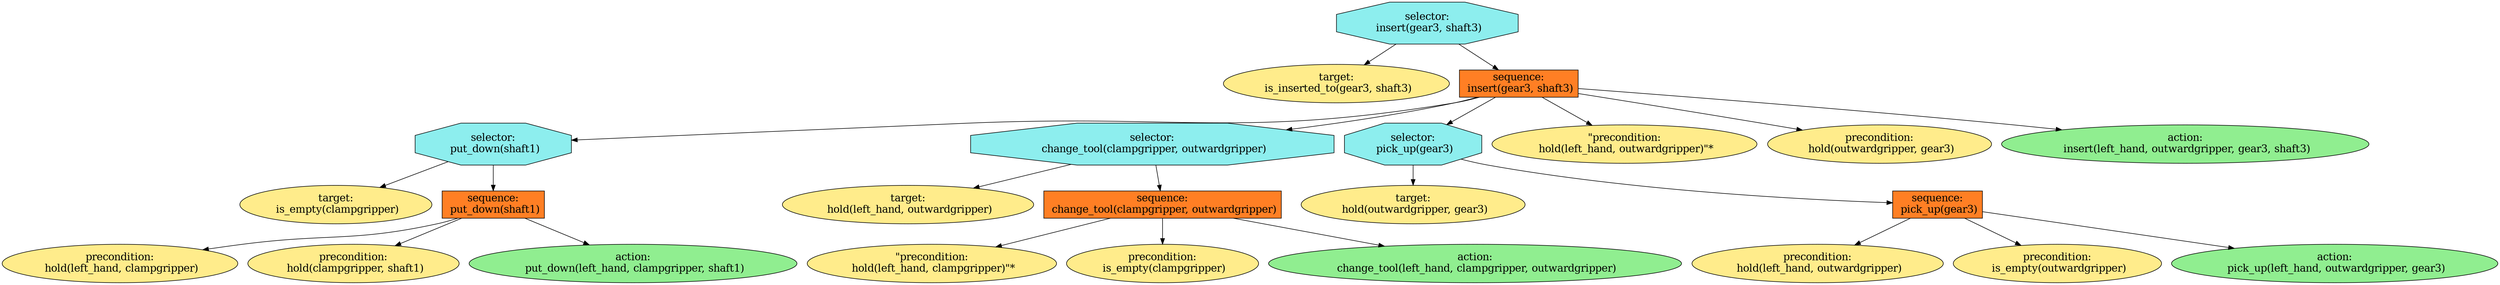 digraph pastafarianism {
ordering=out;
graph [fontname="times-roman"];
node [fontname="times-roman"];
edge [fontname="times-roman"];
"selector:
 insert(gear3, shaft3)" [fillcolor=darkslategray2, fontcolor=black, fontsize=18, label="selector:
 insert(gear3, shaft3)", shape=octagon, style=filled];
"target:
 is_inserted_to(gear3, shaft3)" [fillcolor=lightgoldenrod1, fontcolor=black, fontsize=18, label="target:
 is_inserted_to(gear3, shaft3)", shape=ellipse, style=filled];
"selector:
 insert(gear3, shaft3)" -> "target:
 is_inserted_to(gear3, shaft3)";
"sequence:
 insert(gear3, shaft3)" [fillcolor=chocolate1, fontcolor=black, fontsize=18, label="sequence:
 insert(gear3, shaft3)", shape=box, style=filled];
"selector:
 insert(gear3, shaft3)" -> "sequence:
 insert(gear3, shaft3)";
"selector:
 put_down(shaft1)" [fillcolor=darkslategray2, fontcolor=black, fontsize=18, label="selector:
 put_down(shaft1)", shape=octagon, style=filled];
"sequence:
 insert(gear3, shaft3)" -> "selector:
 put_down(shaft1)";
"target:
 is_empty(clampgripper)" [fillcolor=lightgoldenrod1, fontcolor=black, fontsize=18, label="target:
 is_empty(clampgripper)", shape=ellipse, style=filled];
"selector:
 put_down(shaft1)" -> "target:
 is_empty(clampgripper)";
"sequence:
 put_down(shaft1)" [fillcolor=chocolate1, fontcolor=black, fontsize=18, label="sequence:
 put_down(shaft1)", shape=box, style=filled];
"selector:
 put_down(shaft1)" -> "sequence:
 put_down(shaft1)";
"precondition:
 hold(left_hand, clampgripper)" [fillcolor=lightgoldenrod1, fontcolor=black, fontsize=18, label="precondition:
 hold(left_hand, clampgripper)", shape=ellipse, style=filled];
"sequence:
 put_down(shaft1)" -> "precondition:
 hold(left_hand, clampgripper)";
"precondition:
 hold(clampgripper, shaft1)" [fillcolor=lightgoldenrod1, fontcolor=black, fontsize=18, label="precondition:
 hold(clampgripper, shaft1)", shape=ellipse, style=filled];
"sequence:
 put_down(shaft1)" -> "precondition:
 hold(clampgripper, shaft1)";
"action:
 put_down(left_hand, clampgripper, shaft1)" [fillcolor=lightgreen, fontcolor=black, fontsize=18, label="action:
 put_down(left_hand, clampgripper, shaft1)", shape=ellipse, style=filled];
"sequence:
 put_down(shaft1)" -> "action:
 put_down(left_hand, clampgripper, shaft1)";
"selector:
 change_tool(clampgripper, outwardgripper)" [fillcolor=darkslategray2, fontcolor=black, fontsize=18, label="selector:
 change_tool(clampgripper, outwardgripper)", shape=octagon, style=filled];
"sequence:
 insert(gear3, shaft3)" -> "selector:
 change_tool(clampgripper, outwardgripper)";
"target:
 hold(left_hand, outwardgripper)" [fillcolor=lightgoldenrod1, fontcolor=black, fontsize=18, label="target:
 hold(left_hand, outwardgripper)", shape=ellipse, style=filled];
"selector:
 change_tool(clampgripper, outwardgripper)" -> "target:
 hold(left_hand, outwardgripper)";
"sequence:
 change_tool(clampgripper, outwardgripper)" [fillcolor=chocolate1, fontcolor=black, fontsize=18, label="sequence:
 change_tool(clampgripper, outwardgripper)", shape=box, style=filled];
"selector:
 change_tool(clampgripper, outwardgripper)" -> "sequence:
 change_tool(clampgripper, outwardgripper)";
"\"precondition:\n hold(left_hand, clampgripper)\"*" [fillcolor=lightgoldenrod1, fontcolor=black, fontsize=18, label="\"precondition:\n hold(left_hand, clampgripper)\"*", shape=ellipse, style=filled];
"sequence:
 change_tool(clampgripper, outwardgripper)" -> "\"precondition:\n hold(left_hand, clampgripper)\"*";
"precondition:
 is_empty(clampgripper)" [fillcolor=lightgoldenrod1, fontcolor=black, fontsize=18, label="precondition:
 is_empty(clampgripper)", shape=ellipse, style=filled];
"sequence:
 change_tool(clampgripper, outwardgripper)" -> "precondition:
 is_empty(clampgripper)";
"action:
 change_tool(left_hand, clampgripper, outwardgripper)" [fillcolor=lightgreen, fontcolor=black, fontsize=18, label="action:
 change_tool(left_hand, clampgripper, outwardgripper)", shape=ellipse, style=filled];
"sequence:
 change_tool(clampgripper, outwardgripper)" -> "action:
 change_tool(left_hand, clampgripper, outwardgripper)";
"selector:
 pick_up(gear3)" [fillcolor=darkslategray2, fontcolor=black, fontsize=18, label="selector:
 pick_up(gear3)", shape=octagon, style=filled];
"sequence:
 insert(gear3, shaft3)" -> "selector:
 pick_up(gear3)";
"target:
 hold(outwardgripper, gear3)" [fillcolor=lightgoldenrod1, fontcolor=black, fontsize=18, label="target:
 hold(outwardgripper, gear3)", shape=ellipse, style=filled];
"selector:
 pick_up(gear3)" -> "target:
 hold(outwardgripper, gear3)";
"sequence:
 pick_up(gear3)" [fillcolor=chocolate1, fontcolor=black, fontsize=18, label="sequence:
 pick_up(gear3)", shape=box, style=filled];
"selector:
 pick_up(gear3)" -> "sequence:
 pick_up(gear3)";
"precondition:
 hold(left_hand, outwardgripper)" [fillcolor=lightgoldenrod1, fontcolor=black, fontsize=18, label="precondition:
 hold(left_hand, outwardgripper)", shape=ellipse, style=filled];
"sequence:
 pick_up(gear3)" -> "precondition:
 hold(left_hand, outwardgripper)";
"precondition:
 is_empty(outwardgripper)" [fillcolor=lightgoldenrod1, fontcolor=black, fontsize=18, label="precondition:
 is_empty(outwardgripper)", shape=ellipse, style=filled];
"sequence:
 pick_up(gear3)" -> "precondition:
 is_empty(outwardgripper)";
"action:
 pick_up(left_hand, outwardgripper, gear3)" [fillcolor=lightgreen, fontcolor=black, fontsize=18, label="action:
 pick_up(left_hand, outwardgripper, gear3)", shape=ellipse, style=filled];
"sequence:
 pick_up(gear3)" -> "action:
 pick_up(left_hand, outwardgripper, gear3)";
"\"precondition:\n hold(left_hand, outwardgripper)\"*" [fillcolor=lightgoldenrod1, fontcolor=black, fontsize=18, label="\"precondition:\n hold(left_hand, outwardgripper)\"*", shape=ellipse, style=filled];
"sequence:
 insert(gear3, shaft3)" -> "\"precondition:\n hold(left_hand, outwardgripper)\"*";
"precondition:
 hold(outwardgripper, gear3)" [fillcolor=lightgoldenrod1, fontcolor=black, fontsize=18, label="precondition:
 hold(outwardgripper, gear3)", shape=ellipse, style=filled];
"sequence:
 insert(gear3, shaft3)" -> "precondition:
 hold(outwardgripper, gear3)";
"action:
 insert(left_hand, outwardgripper, gear3, shaft3)" [fillcolor=lightgreen, fontcolor=black, fontsize=18, label="action:
 insert(left_hand, outwardgripper, gear3, shaft3)", shape=ellipse, style=filled];
"sequence:
 insert(gear3, shaft3)" -> "action:
 insert(left_hand, outwardgripper, gear3, shaft3)";
}
